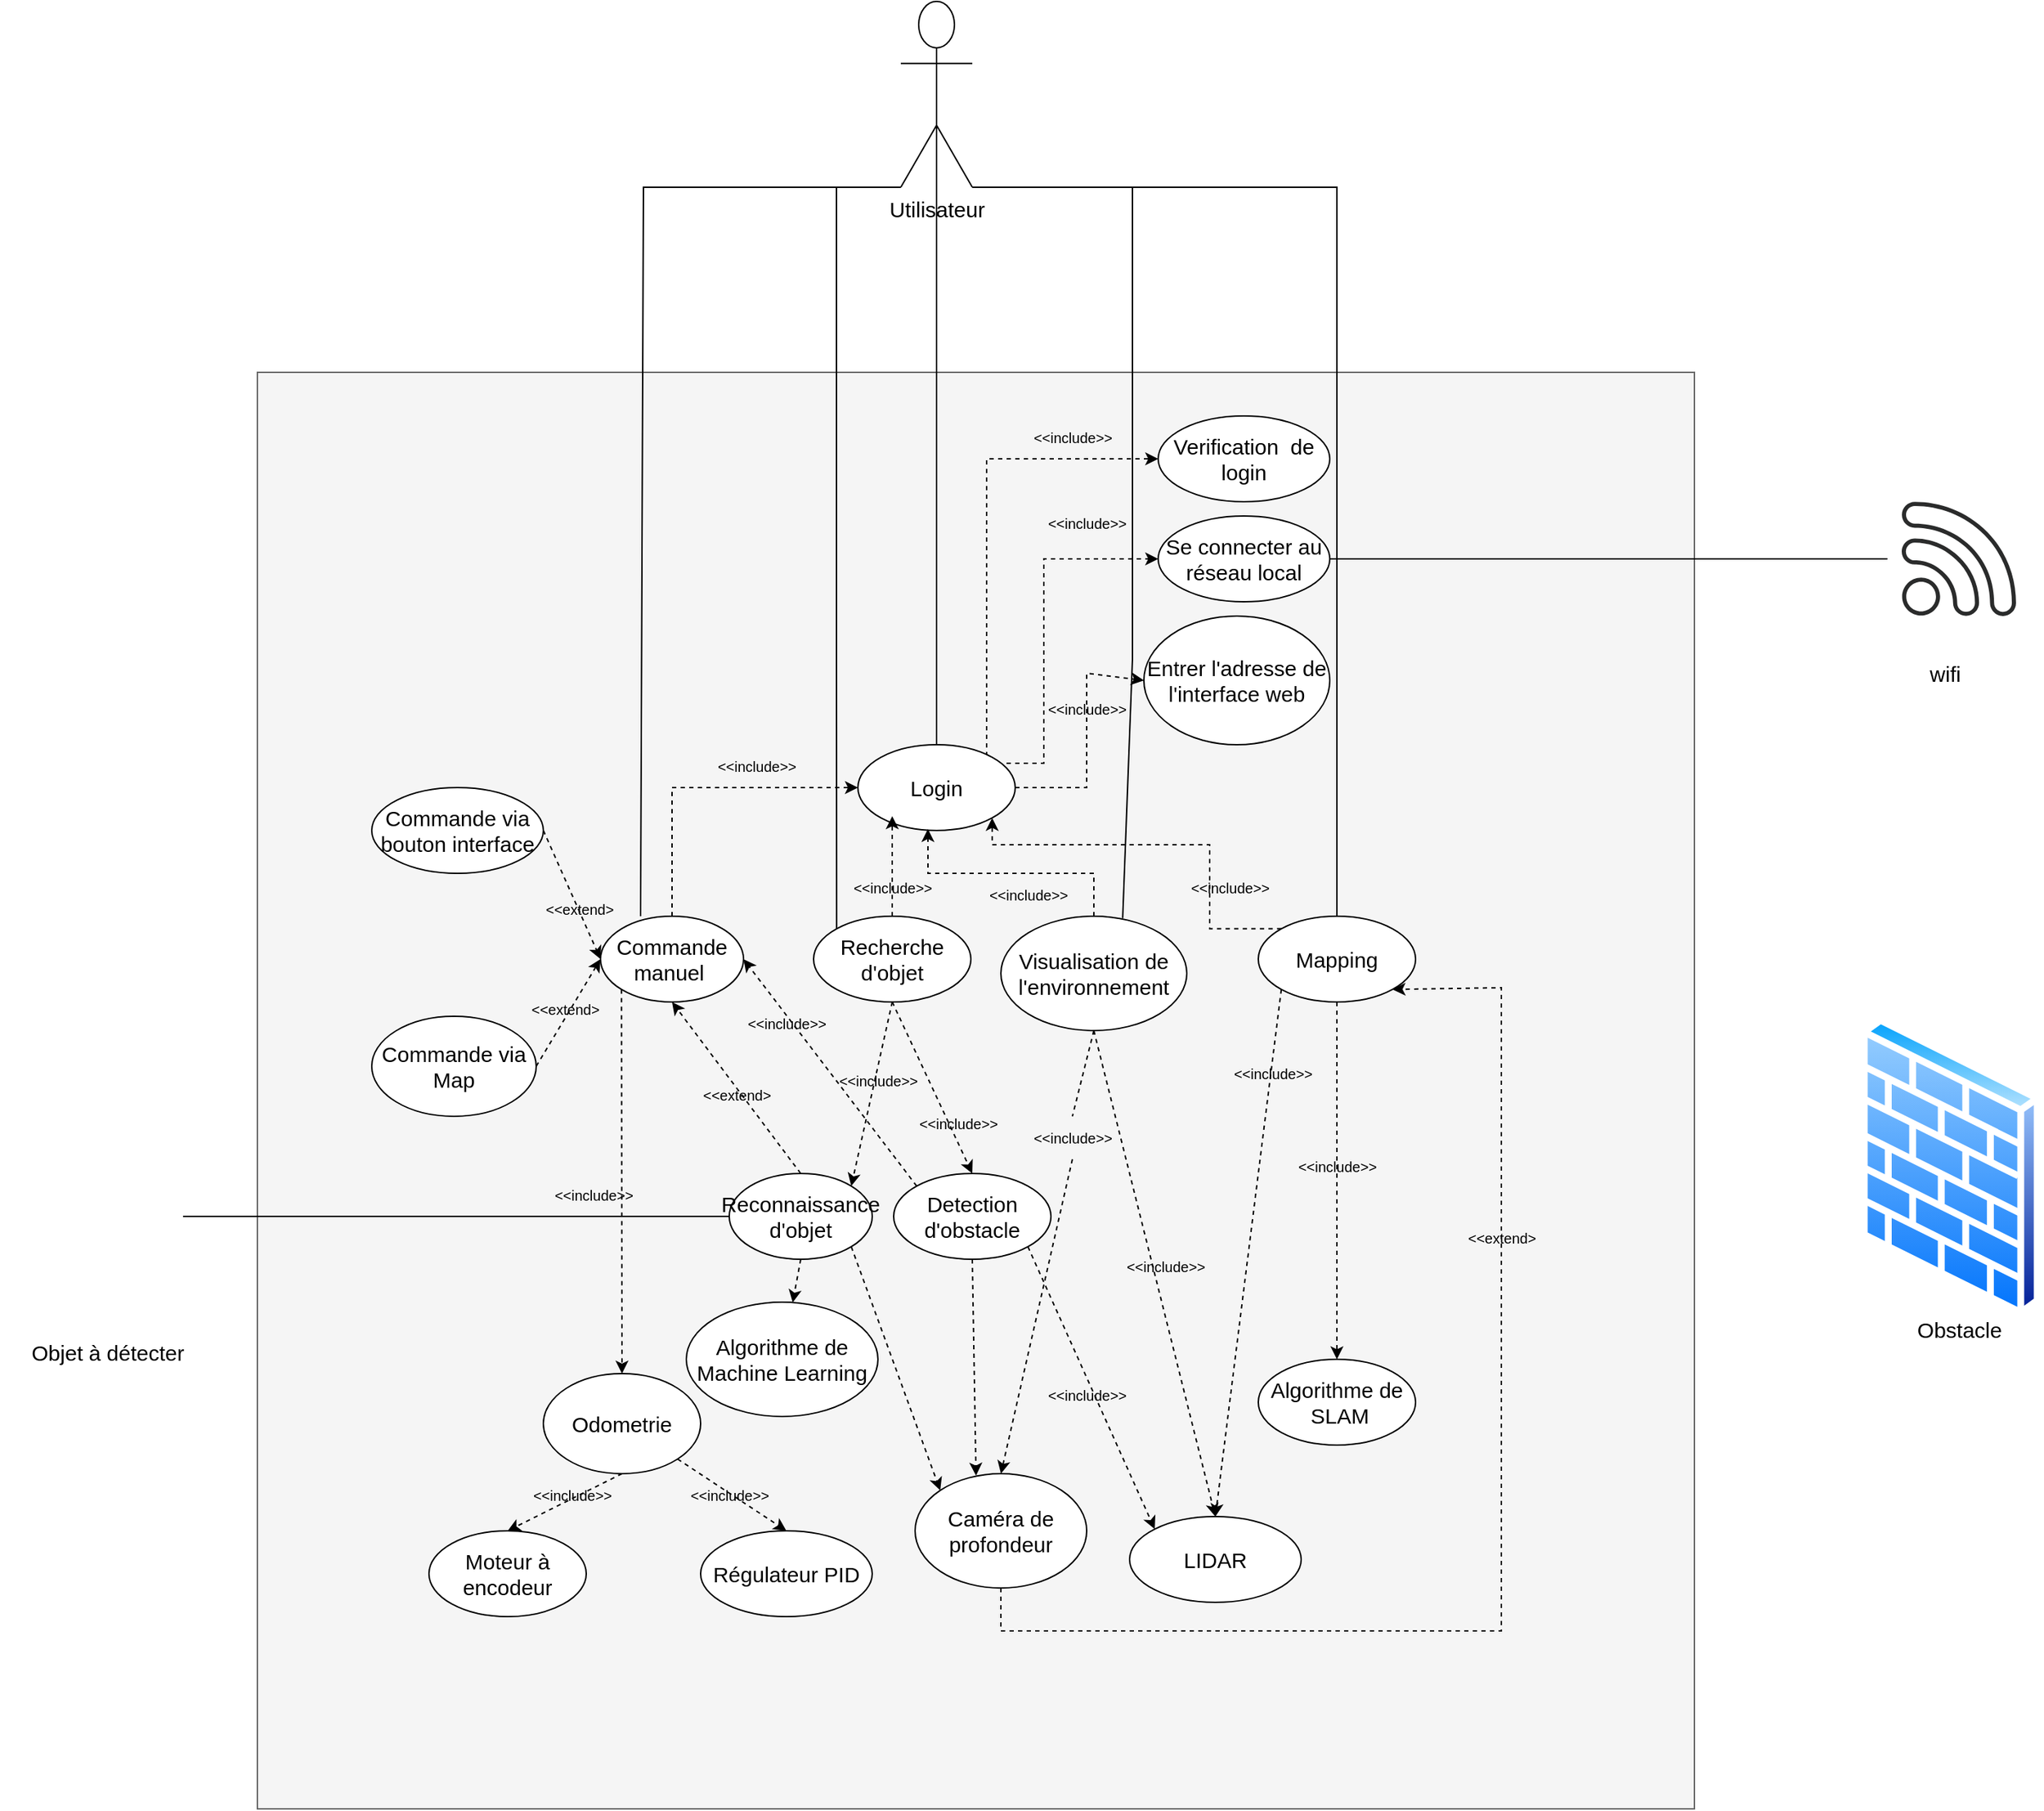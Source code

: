 <mxfile version="20.8.18" type="github">
  <diagram name="Page-1" id="Dn73y9k9ntJR02xOjBfo">
    <mxGraphModel dx="2295" dy="2015" grid="1" gridSize="10" guides="1" tooltips="1" connect="1" arrows="1" fold="1" page="1" pageScale="1" pageWidth="827" pageHeight="1169" math="0" shadow="0">
      <root>
        <mxCell id="0" />
        <mxCell id="1" parent="0" />
        <mxCell id="YcY5wflO2p1K-p8oIMmG-2" value="&lt;font style=&quot;font-size: 15px;&quot;&gt;Utilisateur&lt;/font&gt;" style="shape=umlActor;verticalLabelPosition=bottom;verticalAlign=top;html=1;" vertex="1" parent="1">
          <mxGeometry x="430" y="-250" width="50" height="130" as="geometry" />
        </mxCell>
        <mxCell id="YcY5wflO2p1K-p8oIMmG-3" value="" style="whiteSpace=wrap;html=1;aspect=fixed;fillColor=#f5f5f5;strokeColor=#666666;fontColor=#333333;" vertex="1" parent="1">
          <mxGeometry x="-20" y="9.5" width="1005" height="1005" as="geometry" />
        </mxCell>
        <mxCell id="YcY5wflO2p1K-p8oIMmG-34" style="edgeStyle=orthogonalEdgeStyle;rounded=0;orthogonalLoop=1;jettySize=auto;html=1;exitX=1;exitY=0.5;exitDx=0;exitDy=0;entryX=0;entryY=0.5;entryDx=0;entryDy=0;dashed=1;" edge="1" parent="1" source="YcY5wflO2p1K-p8oIMmG-4" target="YcY5wflO2p1K-p8oIMmG-10">
          <mxGeometry relative="1" as="geometry">
            <Array as="points">
              <mxPoint x="490" y="300" />
              <mxPoint x="490" y="70" />
            </Array>
          </mxGeometry>
        </mxCell>
        <mxCell id="YcY5wflO2p1K-p8oIMmG-101" style="edgeStyle=none;rounded=0;orthogonalLoop=1;jettySize=auto;html=1;exitX=0.945;exitY=0.217;exitDx=0;exitDy=0;entryX=0;entryY=0.5;entryDx=0;entryDy=0;dashed=1;exitPerimeter=0;" edge="1" parent="1" source="YcY5wflO2p1K-p8oIMmG-4" target="YcY5wflO2p1K-p8oIMmG-99">
          <mxGeometry relative="1" as="geometry">
            <Array as="points">
              <mxPoint x="530" y="283" />
              <mxPoint x="530" y="140" />
            </Array>
          </mxGeometry>
        </mxCell>
        <mxCell id="YcY5wflO2p1K-p8oIMmG-102" style="edgeStyle=none;rounded=0;orthogonalLoop=1;jettySize=auto;html=1;exitX=1;exitY=0.5;exitDx=0;exitDy=0;entryX=0;entryY=0.5;entryDx=0;entryDy=0;dashed=1;" edge="1" parent="1" source="YcY5wflO2p1K-p8oIMmG-4" target="YcY5wflO2p1K-p8oIMmG-100">
          <mxGeometry relative="1" as="geometry">
            <Array as="points">
              <mxPoint x="560" y="300" />
              <mxPoint x="560" y="220" />
            </Array>
          </mxGeometry>
        </mxCell>
        <mxCell id="YcY5wflO2p1K-p8oIMmG-4" value="Login" style="ellipse;whiteSpace=wrap;html=1;fontSize=15;" vertex="1" parent="1">
          <mxGeometry x="400" y="270" width="110" height="60" as="geometry" />
        </mxCell>
        <mxCell id="YcY5wflO2p1K-p8oIMmG-30" style="edgeStyle=orthogonalEdgeStyle;rounded=0;orthogonalLoop=1;jettySize=auto;html=1;exitX=0.5;exitY=0;exitDx=0;exitDy=0;entryX=0;entryY=0.5;entryDx=0;entryDy=0;dashed=1;" edge="1" parent="1" source="YcY5wflO2p1K-p8oIMmG-5" target="YcY5wflO2p1K-p8oIMmG-4">
          <mxGeometry relative="1" as="geometry" />
        </mxCell>
        <mxCell id="YcY5wflO2p1K-p8oIMmG-73" style="edgeStyle=none;rounded=0;orthogonalLoop=1;jettySize=auto;html=1;exitX=0;exitY=1;exitDx=0;exitDy=0;entryX=0.5;entryY=0;entryDx=0;entryDy=0;dashed=1;" edge="1" parent="1" source="YcY5wflO2p1K-p8oIMmG-5" target="YcY5wflO2p1K-p8oIMmG-12">
          <mxGeometry relative="1" as="geometry" />
        </mxCell>
        <mxCell id="YcY5wflO2p1K-p8oIMmG-5" value="Commande manuel&amp;nbsp;" style="ellipse;whiteSpace=wrap;html=1;fontSize=15;" vertex="1" parent="1">
          <mxGeometry x="220" y="390" width="100" height="60" as="geometry" />
        </mxCell>
        <mxCell id="YcY5wflO2p1K-p8oIMmG-33" style="edgeStyle=orthogonalEdgeStyle;rounded=0;orthogonalLoop=1;jettySize=auto;html=1;exitX=0;exitY=0;exitDx=0;exitDy=0;entryX=1;entryY=1;entryDx=0;entryDy=0;dashed=1;" edge="1" parent="1" source="YcY5wflO2p1K-p8oIMmG-6" target="YcY5wflO2p1K-p8oIMmG-4">
          <mxGeometry relative="1" as="geometry">
            <Array as="points">
              <mxPoint x="646" y="340" />
              <mxPoint x="494" y="340" />
            </Array>
          </mxGeometry>
        </mxCell>
        <mxCell id="YcY5wflO2p1K-p8oIMmG-77" style="edgeStyle=none;rounded=0;orthogonalLoop=1;jettySize=auto;html=1;exitX=0.5;exitY=1;exitDx=0;exitDy=0;entryX=0.5;entryY=0;entryDx=0;entryDy=0;dashed=1;" edge="1" parent="1" source="YcY5wflO2p1K-p8oIMmG-6" target="YcY5wflO2p1K-p8oIMmG-16">
          <mxGeometry relative="1" as="geometry">
            <Array as="points" />
          </mxGeometry>
        </mxCell>
        <mxCell id="YcY5wflO2p1K-p8oIMmG-95" style="edgeStyle=none;rounded=0;orthogonalLoop=1;jettySize=auto;html=1;exitX=0;exitY=1;exitDx=0;exitDy=0;dashed=1;" edge="1" parent="1" source="YcY5wflO2p1K-p8oIMmG-6">
          <mxGeometry relative="1" as="geometry">
            <mxPoint x="650" y="810" as="targetPoint" />
          </mxGeometry>
        </mxCell>
        <mxCell id="YcY5wflO2p1K-p8oIMmG-6" value="Mapping" style="ellipse;whiteSpace=wrap;html=1;fontSize=15;" vertex="1" parent="1">
          <mxGeometry x="680" y="390" width="110" height="60" as="geometry" />
        </mxCell>
        <mxCell id="YcY5wflO2p1K-p8oIMmG-32" style="edgeStyle=orthogonalEdgeStyle;rounded=0;orthogonalLoop=1;jettySize=auto;html=1;exitX=0.5;exitY=0;exitDx=0;exitDy=0;entryX=0.445;entryY=0.983;entryDx=0;entryDy=0;entryPerimeter=0;dashed=1;" edge="1" parent="1" source="YcY5wflO2p1K-p8oIMmG-8" target="YcY5wflO2p1K-p8oIMmG-4">
          <mxGeometry relative="1" as="geometry" />
        </mxCell>
        <mxCell id="YcY5wflO2p1K-p8oIMmG-93" style="edgeStyle=none;rounded=0;orthogonalLoop=1;jettySize=auto;html=1;exitX=0.5;exitY=1;exitDx=0;exitDy=0;entryX=0.5;entryY=0;entryDx=0;entryDy=0;dashed=1;startArrow=none;" edge="1" parent="1" source="YcY5wflO2p1K-p8oIMmG-125" target="YcY5wflO2p1K-p8oIMmG-18">
          <mxGeometry relative="1" as="geometry" />
        </mxCell>
        <mxCell id="YcY5wflO2p1K-p8oIMmG-94" style="edgeStyle=none;rounded=0;orthogonalLoop=1;jettySize=auto;html=1;exitX=0.5;exitY=1;exitDx=0;exitDy=0;entryX=0.5;entryY=0;entryDx=0;entryDy=0;dashed=1;" edge="1" parent="1" source="YcY5wflO2p1K-p8oIMmG-8" target="YcY5wflO2p1K-p8oIMmG-17">
          <mxGeometry relative="1" as="geometry" />
        </mxCell>
        <mxCell id="YcY5wflO2p1K-p8oIMmG-8" value="Visualisation de l&#39;environnement" style="ellipse;whiteSpace=wrap;html=1;fontSize=15;" vertex="1" parent="1">
          <mxGeometry x="500" y="390" width="130" height="80" as="geometry" />
        </mxCell>
        <mxCell id="YcY5wflO2p1K-p8oIMmG-31" style="edgeStyle=orthogonalEdgeStyle;rounded=0;orthogonalLoop=1;jettySize=auto;html=1;exitX=0.5;exitY=0;exitDx=0;exitDy=0;dashed=1;" edge="1" parent="1" source="YcY5wflO2p1K-p8oIMmG-9">
          <mxGeometry relative="1" as="geometry">
            <mxPoint x="424" y="320" as="targetPoint" />
          </mxGeometry>
        </mxCell>
        <mxCell id="YcY5wflO2p1K-p8oIMmG-72" style="edgeStyle=none;rounded=0;orthogonalLoop=1;jettySize=auto;html=1;exitX=0.5;exitY=1;exitDx=0;exitDy=0;entryX=0.5;entryY=0;entryDx=0;entryDy=0;dashed=1;" edge="1" parent="1" source="YcY5wflO2p1K-p8oIMmG-9" target="YcY5wflO2p1K-p8oIMmG-14">
          <mxGeometry relative="1" as="geometry" />
        </mxCell>
        <mxCell id="YcY5wflO2p1K-p8oIMmG-74" style="edgeStyle=none;rounded=0;orthogonalLoop=1;jettySize=auto;html=1;exitX=0.5;exitY=1;exitDx=0;exitDy=0;entryX=1;entryY=0;entryDx=0;entryDy=0;dashed=1;" edge="1" parent="1" source="YcY5wflO2p1K-p8oIMmG-9" target="YcY5wflO2p1K-p8oIMmG-11">
          <mxGeometry relative="1" as="geometry" />
        </mxCell>
        <mxCell id="YcY5wflO2p1K-p8oIMmG-9" value="Recherche d&#39;objet" style="ellipse;whiteSpace=wrap;html=1;fontSize=15;" vertex="1" parent="1">
          <mxGeometry x="369" y="390" width="110" height="60" as="geometry" />
        </mxCell>
        <mxCell id="YcY5wflO2p1K-p8oIMmG-10" value="&lt;font style=&quot;font-size: 15px;&quot;&gt;Verification &amp;nbsp;de login&lt;/font&gt;" style="ellipse;whiteSpace=wrap;html=1;fontSize=15;" vertex="1" parent="1">
          <mxGeometry x="610" y="40" width="120" height="60" as="geometry" />
        </mxCell>
        <mxCell id="YcY5wflO2p1K-p8oIMmG-71" style="edgeStyle=none;rounded=0;orthogonalLoop=1;jettySize=auto;html=1;exitX=0.5;exitY=0;exitDx=0;exitDy=0;entryX=0.5;entryY=1;entryDx=0;entryDy=0;dashed=1;" edge="1" parent="1" source="YcY5wflO2p1K-p8oIMmG-11" target="YcY5wflO2p1K-p8oIMmG-5">
          <mxGeometry relative="1" as="geometry" />
        </mxCell>
        <mxCell id="YcY5wflO2p1K-p8oIMmG-79" style="edgeStyle=none;rounded=0;orthogonalLoop=1;jettySize=auto;html=1;exitX=0.5;exitY=1;exitDx=0;exitDy=0;dashed=1;" edge="1" parent="1" source="YcY5wflO2p1K-p8oIMmG-11" target="YcY5wflO2p1K-p8oIMmG-15">
          <mxGeometry relative="1" as="geometry" />
        </mxCell>
        <mxCell id="YcY5wflO2p1K-p8oIMmG-90" style="edgeStyle=none;rounded=0;orthogonalLoop=1;jettySize=auto;html=1;exitX=1;exitY=1;exitDx=0;exitDy=0;entryX=0;entryY=0;entryDx=0;entryDy=0;dashed=1;" edge="1" parent="1" source="YcY5wflO2p1K-p8oIMmG-11" target="YcY5wflO2p1K-p8oIMmG-18">
          <mxGeometry relative="1" as="geometry" />
        </mxCell>
        <mxCell id="YcY5wflO2p1K-p8oIMmG-11" value="Reconnaissance d&#39;objet" style="ellipse;whiteSpace=wrap;html=1;fontSize=15;" vertex="1" parent="1">
          <mxGeometry x="310" y="570" width="100" height="60" as="geometry" />
        </mxCell>
        <mxCell id="YcY5wflO2p1K-p8oIMmG-82" style="edgeStyle=none;rounded=0;orthogonalLoop=1;jettySize=auto;html=1;exitX=0.5;exitY=1;exitDx=0;exitDy=0;entryX=0.5;entryY=0;entryDx=0;entryDy=0;dashed=1;" edge="1" parent="1" source="YcY5wflO2p1K-p8oIMmG-12" target="YcY5wflO2p1K-p8oIMmG-19">
          <mxGeometry relative="1" as="geometry" />
        </mxCell>
        <mxCell id="YcY5wflO2p1K-p8oIMmG-84" style="edgeStyle=none;rounded=0;orthogonalLoop=1;jettySize=auto;html=1;exitX=1;exitY=1;exitDx=0;exitDy=0;entryX=0.5;entryY=0;entryDx=0;entryDy=0;dashed=1;" edge="1" parent="1" source="YcY5wflO2p1K-p8oIMmG-12" target="YcY5wflO2p1K-p8oIMmG-83">
          <mxGeometry relative="1" as="geometry" />
        </mxCell>
        <mxCell id="YcY5wflO2p1K-p8oIMmG-12" value="Odometrie" style="ellipse;whiteSpace=wrap;html=1;fontSize=15;" vertex="1" parent="1">
          <mxGeometry x="180" y="710" width="110" height="70" as="geometry" />
        </mxCell>
        <mxCell id="YcY5wflO2p1K-p8oIMmG-89" style="edgeStyle=none;rounded=0;orthogonalLoop=1;jettySize=auto;html=1;exitX=0.5;exitY=1;exitDx=0;exitDy=0;entryX=0.355;entryY=0.017;entryDx=0;entryDy=0;dashed=1;entryPerimeter=0;" edge="1" parent="1" source="YcY5wflO2p1K-p8oIMmG-14" target="YcY5wflO2p1K-p8oIMmG-18">
          <mxGeometry relative="1" as="geometry" />
        </mxCell>
        <mxCell id="YcY5wflO2p1K-p8oIMmG-128" style="edgeStyle=none;rounded=0;orthogonalLoop=1;jettySize=auto;html=1;exitX=1;exitY=1;exitDx=0;exitDy=0;entryX=0;entryY=0;entryDx=0;entryDy=0;dashed=1;fontSize=10;" edge="1" parent="1" source="YcY5wflO2p1K-p8oIMmG-14" target="YcY5wflO2p1K-p8oIMmG-17">
          <mxGeometry relative="1" as="geometry" />
        </mxCell>
        <mxCell id="YcY5wflO2p1K-p8oIMmG-147" style="edgeStyle=none;rounded=0;orthogonalLoop=1;jettySize=auto;html=1;exitX=0;exitY=0;exitDx=0;exitDy=0;entryX=1;entryY=0.5;entryDx=0;entryDy=0;dashed=1;fontSize=15;" edge="1" parent="1" source="YcY5wflO2p1K-p8oIMmG-14" target="YcY5wflO2p1K-p8oIMmG-5">
          <mxGeometry relative="1" as="geometry" />
        </mxCell>
        <mxCell id="YcY5wflO2p1K-p8oIMmG-14" value="Detection d&#39;obstacle" style="ellipse;whiteSpace=wrap;html=1;fontSize=15;" vertex="1" parent="1">
          <mxGeometry x="425" y="570" width="110" height="60" as="geometry" />
        </mxCell>
        <mxCell id="YcY5wflO2p1K-p8oIMmG-15" value="Algorithme de Machine Learning" style="ellipse;whiteSpace=wrap;html=1;fontSize=15;" vertex="1" parent="1">
          <mxGeometry x="280" y="660" width="134" height="80" as="geometry" />
        </mxCell>
        <mxCell id="YcY5wflO2p1K-p8oIMmG-16" value="Algorithme de &amp;nbsp;SLAM" style="ellipse;whiteSpace=wrap;html=1;fontSize=15;" vertex="1" parent="1">
          <mxGeometry x="680" y="700" width="110" height="60" as="geometry" />
        </mxCell>
        <mxCell id="YcY5wflO2p1K-p8oIMmG-17" value="LIDAR" style="ellipse;whiteSpace=wrap;html=1;fontSize=15;" vertex="1" parent="1">
          <mxGeometry x="590" y="810" width="120" height="60" as="geometry" />
        </mxCell>
        <mxCell id="YcY5wflO2p1K-p8oIMmG-96" style="edgeStyle=none;rounded=0;orthogonalLoop=1;jettySize=auto;html=1;exitX=0.5;exitY=1;exitDx=0;exitDy=0;entryX=1;entryY=1;entryDx=0;entryDy=0;dashed=1;" edge="1" parent="1" source="YcY5wflO2p1K-p8oIMmG-18" target="YcY5wflO2p1K-p8oIMmG-6">
          <mxGeometry relative="1" as="geometry">
            <Array as="points">
              <mxPoint x="500" y="890" />
              <mxPoint x="850" y="890" />
              <mxPoint x="850" y="440" />
            </Array>
          </mxGeometry>
        </mxCell>
        <mxCell id="YcY5wflO2p1K-p8oIMmG-18" value="Caméra de profondeur" style="ellipse;whiteSpace=wrap;html=1;fontSize=15;" vertex="1" parent="1">
          <mxGeometry x="440" y="780" width="120" height="80" as="geometry" />
        </mxCell>
        <mxCell id="YcY5wflO2p1K-p8oIMmG-19" value="Moteur à encodeur" style="ellipse;whiteSpace=wrap;html=1;fontSize=15;" vertex="1" parent="1">
          <mxGeometry x="100" y="820" width="110" height="60" as="geometry" />
        </mxCell>
        <mxCell id="YcY5wflO2p1K-p8oIMmG-38" value="" style="endArrow=none;html=1;rounded=0;entryX=0.5;entryY=0.5;entryDx=0;entryDy=0;entryPerimeter=0;exitX=0.5;exitY=0;exitDx=0;exitDy=0;" edge="1" parent="1" source="YcY5wflO2p1K-p8oIMmG-4" target="YcY5wflO2p1K-p8oIMmG-2">
          <mxGeometry width="50" height="50" relative="1" as="geometry">
            <mxPoint x="400" y="360" as="sourcePoint" />
            <mxPoint x="450" y="310" as="targetPoint" />
          </mxGeometry>
        </mxCell>
        <mxCell id="YcY5wflO2p1K-p8oIMmG-40" value="" style="endArrow=none;html=1;rounded=0;entryX=0;entryY=1;entryDx=0;entryDy=0;entryPerimeter=0;exitX=0.28;exitY=0;exitDx=0;exitDy=0;exitPerimeter=0;" edge="1" parent="1" source="YcY5wflO2p1K-p8oIMmG-5" target="YcY5wflO2p1K-p8oIMmG-2">
          <mxGeometry width="50" height="50" relative="1" as="geometry">
            <mxPoint x="400" y="360" as="sourcePoint" />
            <mxPoint x="450" y="310" as="targetPoint" />
            <Array as="points">
              <mxPoint x="250" y="-120" />
            </Array>
          </mxGeometry>
        </mxCell>
        <mxCell id="YcY5wflO2p1K-p8oIMmG-57" value="" style="endArrow=none;html=1;rounded=0;entryX=1;entryY=1;entryDx=0;entryDy=0;entryPerimeter=0;exitX=0.5;exitY=0;exitDx=0;exitDy=0;" edge="1" parent="1" source="YcY5wflO2p1K-p8oIMmG-6" target="YcY5wflO2p1K-p8oIMmG-2">
          <mxGeometry width="50" height="50" relative="1" as="geometry">
            <mxPoint x="400" y="360" as="sourcePoint" />
            <mxPoint x="450" y="310" as="targetPoint" />
            <Array as="points">
              <mxPoint x="735" y="-120" />
            </Array>
          </mxGeometry>
        </mxCell>
        <mxCell id="YcY5wflO2p1K-p8oIMmG-58" value="" style="endArrow=none;html=1;rounded=0;exitX=0;exitY=0;exitDx=0;exitDy=0;entryX=0;entryY=1;entryDx=0;entryDy=0;entryPerimeter=0;" edge="1" parent="1" source="YcY5wflO2p1K-p8oIMmG-9" target="YcY5wflO2p1K-p8oIMmG-2">
          <mxGeometry width="50" height="50" relative="1" as="geometry">
            <mxPoint x="400" y="360" as="sourcePoint" />
            <mxPoint x="450" y="310" as="targetPoint" />
            <Array as="points">
              <mxPoint x="385" y="210" />
              <mxPoint x="385" y="-120" />
            </Array>
          </mxGeometry>
        </mxCell>
        <mxCell id="YcY5wflO2p1K-p8oIMmG-59" value="" style="endArrow=none;html=1;rounded=0;entryX=1;entryY=1;entryDx=0;entryDy=0;entryPerimeter=0;exitX=0.655;exitY=0.017;exitDx=0;exitDy=0;exitPerimeter=0;" edge="1" parent="1" source="YcY5wflO2p1K-p8oIMmG-8" target="YcY5wflO2p1K-p8oIMmG-2">
          <mxGeometry width="50" height="50" relative="1" as="geometry">
            <mxPoint x="400" y="360" as="sourcePoint" />
            <mxPoint x="450" y="310" as="targetPoint" />
            <Array as="points">
              <mxPoint x="592" y="210" />
              <mxPoint x="592" y="-120" />
            </Array>
          </mxGeometry>
        </mxCell>
        <mxCell id="YcY5wflO2p1K-p8oIMmG-69" style="edgeStyle=none;rounded=0;orthogonalLoop=1;jettySize=auto;html=1;exitX=1;exitY=0.5;exitDx=0;exitDy=0;entryX=0;entryY=0.5;entryDx=0;entryDy=0;dashed=1;" edge="1" parent="1" source="YcY5wflO2p1K-p8oIMmG-64" target="YcY5wflO2p1K-p8oIMmG-5">
          <mxGeometry relative="1" as="geometry" />
        </mxCell>
        <mxCell id="YcY5wflO2p1K-p8oIMmG-64" value="Commande via bouton interface" style="ellipse;whiteSpace=wrap;html=1;fontSize=15;" vertex="1" parent="1">
          <mxGeometry x="60" y="300" width="120" height="60" as="geometry" />
        </mxCell>
        <mxCell id="YcY5wflO2p1K-p8oIMmG-70" style="edgeStyle=none;rounded=0;orthogonalLoop=1;jettySize=auto;html=1;exitX=1;exitY=0.5;exitDx=0;exitDy=0;dashed=1;" edge="1" parent="1" source="YcY5wflO2p1K-p8oIMmG-65">
          <mxGeometry relative="1" as="geometry">
            <mxPoint x="220" y="420" as="targetPoint" />
          </mxGeometry>
        </mxCell>
        <mxCell id="YcY5wflO2p1K-p8oIMmG-65" value="Commande via Map" style="ellipse;whiteSpace=wrap;html=1;fontSize=15;" vertex="1" parent="1">
          <mxGeometry x="60" y="460" width="115" height="70" as="geometry" />
        </mxCell>
        <mxCell id="YcY5wflO2p1K-p8oIMmG-83" value="Régulateur PID" style="ellipse;whiteSpace=wrap;html=1;fontSize=15;" vertex="1" parent="1">
          <mxGeometry x="290" y="820" width="120" height="60" as="geometry" />
        </mxCell>
        <mxCell id="YcY5wflO2p1K-p8oIMmG-99" value="&lt;font style=&quot;font-size: 15px;&quot;&gt;Se connecter au réseau local&lt;/font&gt;" style="ellipse;whiteSpace=wrap;html=1;fontSize=15;" vertex="1" parent="1">
          <mxGeometry x="610" y="110" width="120" height="60" as="geometry" />
        </mxCell>
        <mxCell id="YcY5wflO2p1K-p8oIMmG-100" value="Entrer l&#39;adresse de l&#39;interface web" style="ellipse;whiteSpace=wrap;html=1;fontSize=15;" vertex="1" parent="1">
          <mxGeometry x="600" y="180" width="130" height="90" as="geometry" />
        </mxCell>
        <mxCell id="YcY5wflO2p1K-p8oIMmG-103" value="&lt;font style=&quot;font-size: 10px;&quot;&gt;&amp;lt;&amp;lt;include&amp;gt;&amp;gt;&lt;/font&gt;" style="text;html=1;align=center;verticalAlign=middle;resizable=0;points=[];autosize=1;strokeColor=none;fillColor=none;" vertex="1" parent="1">
          <mxGeometry x="510" y="40" width="80" height="30" as="geometry" />
        </mxCell>
        <mxCell id="YcY5wflO2p1K-p8oIMmG-104" value="&lt;font style=&quot;font-size: 10px;&quot;&gt;&amp;lt;&amp;lt;include&amp;gt;&amp;gt;&lt;/font&gt;" style="text;html=1;align=center;verticalAlign=middle;resizable=0;points=[];autosize=1;strokeColor=none;fillColor=none;" vertex="1" parent="1">
          <mxGeometry x="520" y="100" width="80" height="30" as="geometry" />
        </mxCell>
        <mxCell id="YcY5wflO2p1K-p8oIMmG-105" value="&lt;font style=&quot;font-size: 10px;&quot;&gt;&amp;lt;&amp;lt;include&amp;gt;&amp;gt;&lt;/font&gt;" style="text;html=1;align=center;verticalAlign=middle;resizable=0;points=[];autosize=1;strokeColor=none;fillColor=none;" vertex="1" parent="1">
          <mxGeometry x="520" y="230" width="80" height="30" as="geometry" />
        </mxCell>
        <mxCell id="YcY5wflO2p1K-p8oIMmG-107" value="&lt;font style=&quot;font-size: 10px;&quot;&gt;&amp;lt;&amp;lt;include&amp;gt;&amp;gt;&lt;/font&gt;" style="text;html=1;align=center;verticalAlign=middle;resizable=0;points=[];autosize=1;strokeColor=none;fillColor=none;" vertex="1" parent="1">
          <mxGeometry x="289" y="270" width="80" height="30" as="geometry" />
        </mxCell>
        <mxCell id="YcY5wflO2p1K-p8oIMmG-108" value="&lt;font style=&quot;font-size: 10px;&quot;&gt;&amp;lt;&amp;lt;include&amp;gt;&amp;gt;&lt;/font&gt;" style="text;html=1;align=center;verticalAlign=middle;resizable=0;points=[];autosize=1;strokeColor=none;fillColor=none;" vertex="1" parent="1">
          <mxGeometry x="384" y="355" width="80" height="30" as="geometry" />
        </mxCell>
        <mxCell id="YcY5wflO2p1K-p8oIMmG-109" value="&lt;font style=&quot;font-size: 10px;&quot;&gt;&amp;lt;&amp;lt;include&amp;gt;&amp;gt;&lt;/font&gt;" style="text;html=1;align=center;verticalAlign=middle;resizable=0;points=[];autosize=1;strokeColor=none;fillColor=none;" vertex="1" parent="1">
          <mxGeometry x="479" y="360" width="80" height="30" as="geometry" />
        </mxCell>
        <mxCell id="YcY5wflO2p1K-p8oIMmG-110" value="&lt;font style=&quot;font-size: 10px;&quot;&gt;&amp;lt;&amp;lt;include&amp;gt;&amp;gt;&lt;/font&gt;" style="text;html=1;align=center;verticalAlign=middle;resizable=0;points=[];autosize=1;strokeColor=none;fillColor=none;" vertex="1" parent="1">
          <mxGeometry x="374" y="490" width="80" height="30" as="geometry" />
        </mxCell>
        <mxCell id="YcY5wflO2p1K-p8oIMmG-112" value="&lt;font style=&quot;font-size: 10px;&quot;&gt;&amp;lt;&amp;lt;extend&amp;gt;&lt;/font&gt;" style="text;html=1;align=center;verticalAlign=middle;resizable=0;points=[];autosize=1;strokeColor=none;fillColor=none;" vertex="1" parent="1">
          <mxGeometry x="815" y="600" width="70" height="30" as="geometry" />
        </mxCell>
        <mxCell id="YcY5wflO2p1K-p8oIMmG-113" value="&lt;font style=&quot;font-size: 10px;&quot;&gt;&amp;lt;&amp;lt;extend&amp;gt;&lt;/font&gt;" style="text;html=1;align=center;verticalAlign=middle;resizable=0;points=[];autosize=1;strokeColor=none;fillColor=none;" vertex="1" parent="1">
          <mxGeometry x="170" y="370" width="70" height="30" as="geometry" />
        </mxCell>
        <mxCell id="YcY5wflO2p1K-p8oIMmG-114" value="&lt;font style=&quot;font-size: 10px;&quot;&gt;&amp;lt;&amp;lt;extend&amp;gt;&lt;/font&gt;" style="text;html=1;align=center;verticalAlign=middle;resizable=0;points=[];autosize=1;strokeColor=none;fillColor=none;" vertex="1" parent="1">
          <mxGeometry x="160" y="440" width="70" height="30" as="geometry" />
        </mxCell>
        <mxCell id="YcY5wflO2p1K-p8oIMmG-116" value="&lt;font style=&quot;font-size: 10px;&quot;&gt;&amp;lt;&amp;lt;extend&amp;gt;&lt;/font&gt;" style="text;html=1;align=center;verticalAlign=middle;resizable=0;points=[];autosize=1;strokeColor=none;fillColor=none;" vertex="1" parent="1">
          <mxGeometry x="280" y="500" width="70" height="30" as="geometry" />
        </mxCell>
        <mxCell id="YcY5wflO2p1K-p8oIMmG-117" value="&lt;font style=&quot;font-size: 10px;&quot;&gt;&amp;lt;&amp;lt;include&amp;gt;&amp;gt;&lt;/font&gt;" style="text;html=1;align=center;verticalAlign=middle;resizable=0;points=[];autosize=1;strokeColor=none;fillColor=none;" vertex="1" parent="1">
          <mxGeometry x="430" y="520" width="80" height="30" as="geometry" />
        </mxCell>
        <mxCell id="YcY5wflO2p1K-p8oIMmG-118" value="&lt;font style=&quot;font-size: 10px;&quot;&gt;&amp;lt;&amp;lt;include&amp;gt;&amp;gt;&lt;/font&gt;" style="text;html=1;align=center;verticalAlign=middle;resizable=0;points=[];autosize=1;strokeColor=none;fillColor=none;" vertex="1" parent="1">
          <mxGeometry x="620" y="355" width="80" height="30" as="geometry" />
        </mxCell>
        <mxCell id="YcY5wflO2p1K-p8oIMmG-121" value="&lt;font style=&quot;font-size: 10px;&quot;&gt;&amp;lt;&amp;lt;include&amp;gt;&amp;gt;&lt;/font&gt;" style="text;html=1;align=center;verticalAlign=middle;resizable=0;points=[];autosize=1;strokeColor=none;fillColor=none;" vertex="1" parent="1">
          <mxGeometry x="575" y="620" width="80" height="30" as="geometry" />
        </mxCell>
        <mxCell id="YcY5wflO2p1K-p8oIMmG-126" value="" style="edgeStyle=none;rounded=0;orthogonalLoop=1;jettySize=auto;html=1;exitX=0.5;exitY=1;exitDx=0;exitDy=0;entryX=0.5;entryY=0;entryDx=0;entryDy=0;dashed=1;endArrow=none;" edge="1" parent="1" source="YcY5wflO2p1K-p8oIMmG-8" target="YcY5wflO2p1K-p8oIMmG-125">
          <mxGeometry relative="1" as="geometry">
            <mxPoint x="575" y="450" as="sourcePoint" />
            <mxPoint x="505" y="800" as="targetPoint" />
          </mxGeometry>
        </mxCell>
        <mxCell id="YcY5wflO2p1K-p8oIMmG-125" value="&lt;font style=&quot;font-size: 10px;&quot;&gt;&amp;lt;&amp;lt;include&amp;gt;&amp;gt;&lt;/font&gt;" style="text;html=1;align=center;verticalAlign=middle;resizable=0;points=[];autosize=1;strokeColor=none;fillColor=none;" vertex="1" parent="1">
          <mxGeometry x="510" y="530" width="80" height="30" as="geometry" />
        </mxCell>
        <mxCell id="YcY5wflO2p1K-p8oIMmG-127" value="&lt;font style=&quot;font-size: 10px;&quot;&gt;&amp;lt;&amp;lt;include&amp;gt;&amp;gt;&lt;/font&gt;" style="text;html=1;align=center;verticalAlign=middle;resizable=0;points=[];autosize=1;strokeColor=none;fillColor=none;" vertex="1" parent="1">
          <mxGeometry x="695" y="550" width="80" height="30" as="geometry" />
        </mxCell>
        <mxCell id="YcY5wflO2p1K-p8oIMmG-129" value="&lt;font style=&quot;font-size: 10px;&quot;&gt;&amp;lt;&amp;lt;include&amp;gt;&amp;gt;&lt;/font&gt;" style="text;html=1;align=center;verticalAlign=middle;resizable=0;points=[];autosize=1;strokeColor=none;fillColor=none;" vertex="1" parent="1">
          <mxGeometry x="520" y="710" width="80" height="30" as="geometry" />
        </mxCell>
        <mxCell id="YcY5wflO2p1K-p8oIMmG-131" value="&lt;font style=&quot;font-size: 10px;&quot;&gt;&amp;lt;&amp;lt;include&amp;gt;&amp;gt;&lt;/font&gt;" style="text;html=1;align=center;verticalAlign=middle;resizable=0;points=[];autosize=1;strokeColor=none;fillColor=none;" vertex="1" parent="1">
          <mxGeometry x="175" y="570" width="80" height="30" as="geometry" />
        </mxCell>
        <mxCell id="YcY5wflO2p1K-p8oIMmG-132" value="&lt;font style=&quot;font-size: 10px;&quot;&gt;&amp;lt;&amp;lt;include&amp;gt;&amp;gt;&lt;/font&gt;" style="text;html=1;align=center;verticalAlign=middle;resizable=0;points=[];autosize=1;strokeColor=none;fillColor=none;" vertex="1" parent="1">
          <mxGeometry x="160" y="780" width="80" height="30" as="geometry" />
        </mxCell>
        <mxCell id="YcY5wflO2p1K-p8oIMmG-133" value="&lt;font style=&quot;font-size: 10px;&quot;&gt;&amp;lt;&amp;lt;include&amp;gt;&amp;gt;&lt;/font&gt;" style="text;html=1;align=center;verticalAlign=middle;resizable=0;points=[];autosize=1;strokeColor=none;fillColor=none;" vertex="1" parent="1">
          <mxGeometry x="270" y="780" width="80" height="30" as="geometry" />
        </mxCell>
        <mxCell id="YcY5wflO2p1K-p8oIMmG-134" value="&lt;font style=&quot;font-size: 10px;&quot;&gt;&amp;lt;&amp;lt;include&amp;gt;&amp;gt;&lt;/font&gt;" style="text;html=1;align=center;verticalAlign=middle;resizable=0;points=[];autosize=1;strokeColor=none;fillColor=none;" vertex="1" parent="1">
          <mxGeometry x="650" y="485" width="80" height="30" as="geometry" />
        </mxCell>
        <mxCell id="YcY5wflO2p1K-p8oIMmG-138" value="" style="sketch=0;pointerEvents=1;shadow=0;html=1;strokeColor=none;fillColor=#2A2B2B;aspect=fixed;labelPosition=center;verticalLabelPosition=bottom;verticalAlign=top;align=center;outlineConnect=0;shape=mxgraph.vvd.wi_fi;fontSize=10;perimeterSpacing=7;" vertex="1" parent="1">
          <mxGeometry x="1130" y="100" width="80" height="80" as="geometry" />
        </mxCell>
        <mxCell id="YcY5wflO2p1K-p8oIMmG-140" value="" style="endArrow=none;html=1;rounded=0;fontSize=15;exitX=1;exitY=0.5;exitDx=0;exitDy=0;" edge="1" parent="1" source="YcY5wflO2p1K-p8oIMmG-99">
          <mxGeometry width="50" height="50" relative="1" as="geometry">
            <mxPoint x="780" y="310" as="sourcePoint" />
            <mxPoint x="1120" y="140" as="targetPoint" />
          </mxGeometry>
        </mxCell>
        <mxCell id="YcY5wflO2p1K-p8oIMmG-141" value="" style="shape=image;html=1;verticalAlign=top;verticalLabelPosition=bottom;labelBackgroundColor=#ffffff;imageAspect=0;aspect=fixed;image=https://cdn1.iconfinder.com/data/icons/birthday-58/32/Icon-11-128.png;fontSize=15;fillColor=#2A2B2B;" vertex="1" parent="1">
          <mxGeometry x="-200" y="536" width="128" height="128" as="geometry" />
        </mxCell>
        <mxCell id="YcY5wflO2p1K-p8oIMmG-142" value="Objet à détecter" style="text;html=1;align=center;verticalAlign=middle;resizable=0;points=[];autosize=1;strokeColor=none;fillColor=none;fontSize=15;" vertex="1" parent="1">
          <mxGeometry x="-190" y="680" width="130" height="30" as="geometry" />
        </mxCell>
        <mxCell id="YcY5wflO2p1K-p8oIMmG-144" value="" style="endArrow=none;html=1;rounded=0;fontSize=15;exitX=1;exitY=0.5;exitDx=0;exitDy=0;entryX=0;entryY=0.5;entryDx=0;entryDy=0;" edge="1" parent="1" source="YcY5wflO2p1K-p8oIMmG-141" target="YcY5wflO2p1K-p8oIMmG-11">
          <mxGeometry width="50" height="50" relative="1" as="geometry">
            <mxPoint x="310" y="780" as="sourcePoint" />
            <mxPoint x="360" y="730" as="targetPoint" />
          </mxGeometry>
        </mxCell>
        <mxCell id="YcY5wflO2p1K-p8oIMmG-148" value="&lt;font style=&quot;font-size: 10px;&quot;&gt;&amp;lt;&amp;lt;include&amp;gt;&amp;gt;&lt;/font&gt;" style="text;html=1;align=center;verticalAlign=middle;resizable=0;points=[];autosize=1;strokeColor=none;fillColor=none;" vertex="1" parent="1">
          <mxGeometry x="310" y="450" width="80" height="30" as="geometry" />
        </mxCell>
        <mxCell id="YcY5wflO2p1K-p8oIMmG-150" value="" style="aspect=fixed;perimeter=ellipsePerimeter;html=1;align=center;shadow=0;dashed=0;spacingTop=3;image;image=img/lib/active_directory/firewall.svg;fontSize=15;fillColor=#2A2B2B;" vertex="1" parent="1">
          <mxGeometry x="1100" y="460" width="128.1" height="210" as="geometry" />
        </mxCell>
        <mxCell id="YcY5wflO2p1K-p8oIMmG-152" value="&lt;font style=&quot;font-size: 15px;&quot;&gt;Obstacle&lt;/font&gt;" style="text;html=1;align=center;verticalAlign=middle;resizable=0;points=[];autosize=1;strokeColor=none;fillColor=none;fontSize=15;" vertex="1" parent="1">
          <mxGeometry x="1130" y="664" width="80" height="30" as="geometry" />
        </mxCell>
        <mxCell id="YcY5wflO2p1K-p8oIMmG-153" value="wifi" style="text;html=1;align=center;verticalAlign=middle;resizable=0;points=[];autosize=1;strokeColor=none;fillColor=none;fontSize=15;" vertex="1" parent="1">
          <mxGeometry x="1135" y="205" width="50" height="30" as="geometry" />
        </mxCell>
      </root>
    </mxGraphModel>
  </diagram>
</mxfile>
